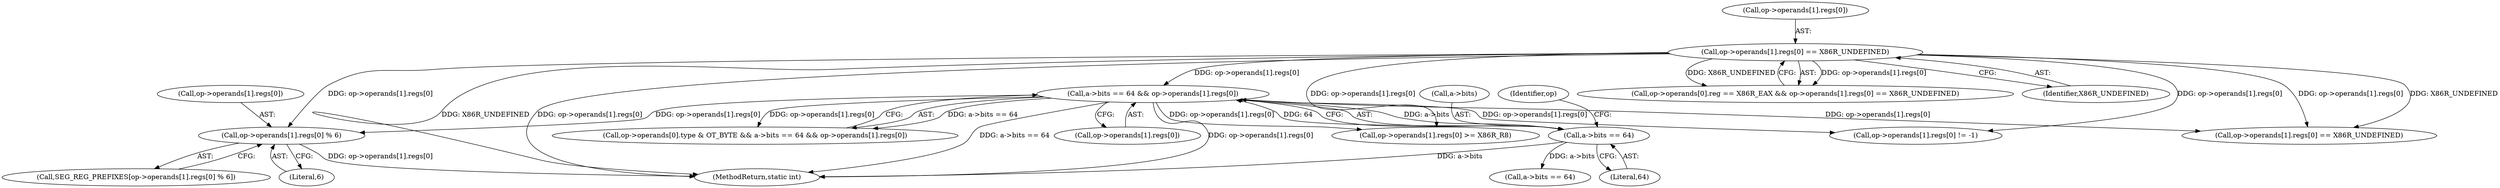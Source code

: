 digraph "0_radare2_f17bfd9f1da05f30f23a4dd05e9d2363e1406948@API" {
"1002290" [label="(Call,op->operands[1].regs[0] % 6)"];
"1002172" [label="(Call,a->bits == 64 && op->operands[1].regs[0])"];
"1002173" [label="(Call,a->bits == 64)"];
"1002040" [label="(Call,op->operands[1].regs[0] == X86R_UNDEFINED)"];
"1002190" [label="(Call,op->operands[1].regs[0] >= X86R_R8)"];
"1003220" [label="(MethodReturn,static int)"];
"1002030" [label="(Call,op->operands[0].reg == X86R_EAX && op->operands[1].regs[0] == X86R_UNDEFINED)"];
"1002040" [label="(Call,op->operands[1].regs[0] == X86R_UNDEFINED)"];
"1002174" [label="(Call,a->bits)"];
"1002290" [label="(Call,op->operands[1].regs[0] % 6)"];
"1002291" [label="(Call,op->operands[1].regs[0])"];
"1002182" [label="(Identifier,op)"];
"1002050" [label="(Identifier,X86R_UNDEFINED)"];
"1002041" [label="(Call,op->operands[1].regs[0])"];
"1002162" [label="(Call,op->operands[0].type & OT_BYTE && a->bits == 64 && op->operands[1].regs[0])"];
"1002172" [label="(Call,a->bits == 64 && op->operands[1].regs[0])"];
"1002541" [label="(Call,op->operands[1].regs[0] == X86R_UNDEFINED)"];
"1002177" [label="(Literal,64)"];
"1002173" [label="(Call,a->bits == 64)"];
"1002388" [label="(Call,op->operands[1].regs[0] != -1)"];
"1002300" [label="(Literal,6)"];
"1002288" [label="(Call,SEG_REG_PREFIXES[op->operands[1].regs[0] % 6])"];
"1002358" [label="(Call,a->bits == 64)"];
"1002178" [label="(Call,op->operands[1].regs[0])"];
"1002290" -> "1002288"  [label="AST: "];
"1002290" -> "1002300"  [label="CFG: "];
"1002291" -> "1002290"  [label="AST: "];
"1002300" -> "1002290"  [label="AST: "];
"1002288" -> "1002290"  [label="CFG: "];
"1002290" -> "1003220"  [label="DDG: op->operands[1].regs[0]"];
"1002172" -> "1002290"  [label="DDG: op->operands[1].regs[0]"];
"1002040" -> "1002290"  [label="DDG: op->operands[1].regs[0]"];
"1002172" -> "1002162"  [label="AST: "];
"1002172" -> "1002173"  [label="CFG: "];
"1002172" -> "1002178"  [label="CFG: "];
"1002173" -> "1002172"  [label="AST: "];
"1002178" -> "1002172"  [label="AST: "];
"1002162" -> "1002172"  [label="CFG: "];
"1002172" -> "1003220"  [label="DDG: op->operands[1].regs[0]"];
"1002172" -> "1003220"  [label="DDG: a->bits == 64"];
"1002172" -> "1002162"  [label="DDG: a->bits == 64"];
"1002172" -> "1002162"  [label="DDG: op->operands[1].regs[0]"];
"1002173" -> "1002172"  [label="DDG: a->bits"];
"1002173" -> "1002172"  [label="DDG: 64"];
"1002040" -> "1002172"  [label="DDG: op->operands[1].regs[0]"];
"1002172" -> "1002190"  [label="DDG: op->operands[1].regs[0]"];
"1002172" -> "1002388"  [label="DDG: op->operands[1].regs[0]"];
"1002172" -> "1002541"  [label="DDG: op->operands[1].regs[0]"];
"1002173" -> "1002177"  [label="CFG: "];
"1002174" -> "1002173"  [label="AST: "];
"1002177" -> "1002173"  [label="AST: "];
"1002182" -> "1002173"  [label="CFG: "];
"1002173" -> "1003220"  [label="DDG: a->bits"];
"1002173" -> "1002358"  [label="DDG: a->bits"];
"1002040" -> "1002030"  [label="AST: "];
"1002040" -> "1002050"  [label="CFG: "];
"1002041" -> "1002040"  [label="AST: "];
"1002050" -> "1002040"  [label="AST: "];
"1002030" -> "1002040"  [label="CFG: "];
"1002040" -> "1003220"  [label="DDG: op->operands[1].regs[0]"];
"1002040" -> "1003220"  [label="DDG: X86R_UNDEFINED"];
"1002040" -> "1002030"  [label="DDG: op->operands[1].regs[0]"];
"1002040" -> "1002030"  [label="DDG: X86R_UNDEFINED"];
"1002040" -> "1002190"  [label="DDG: op->operands[1].regs[0]"];
"1002040" -> "1002388"  [label="DDG: op->operands[1].regs[0]"];
"1002040" -> "1002541"  [label="DDG: op->operands[1].regs[0]"];
"1002040" -> "1002541"  [label="DDG: X86R_UNDEFINED"];
}
